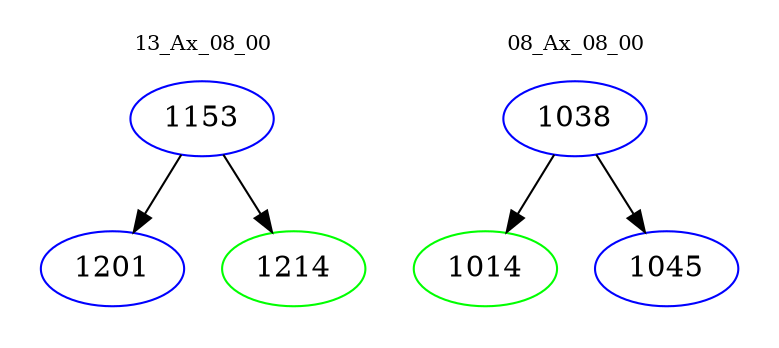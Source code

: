 digraph{
subgraph cluster_0 {
color = white
label = "13_Ax_08_00";
fontsize=10;
T0_1153 [label="1153", color="blue"]
T0_1153 -> T0_1201 [color="black"]
T0_1201 [label="1201", color="blue"]
T0_1153 -> T0_1214 [color="black"]
T0_1214 [label="1214", color="green"]
}
subgraph cluster_1 {
color = white
label = "08_Ax_08_00";
fontsize=10;
T1_1038 [label="1038", color="blue"]
T1_1038 -> T1_1014 [color="black"]
T1_1014 [label="1014", color="green"]
T1_1038 -> T1_1045 [color="black"]
T1_1045 [label="1045", color="blue"]
}
}
